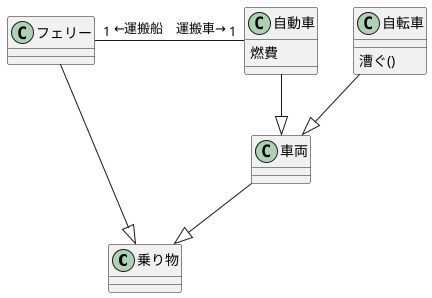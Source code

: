 @startuml
class 乗り物 {
}
class フェリー {
}
class 車両 {
}
class 自動車 {
燃費
}
class 自転車 {
漕ぐ()
}
フェリー --|> 乗り物
車両 --|> 乗り物
自動車 --|> 車両
自転車 --|> 車両
フェリー "1" - "1" 自動車 : ←運搬船　運搬車→
@enduml